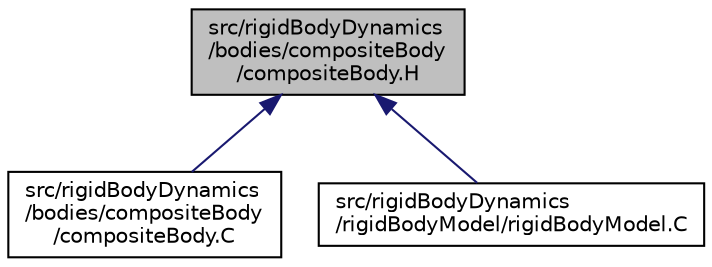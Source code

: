 digraph "src/rigidBodyDynamics/bodies/compositeBody/compositeBody.H"
{
  bgcolor="transparent";
  edge [fontname="Helvetica",fontsize="10",labelfontname="Helvetica",labelfontsize="10"];
  node [fontname="Helvetica",fontsize="10",shape=record];
  Node1 [label="src/rigidBodyDynamics\l/bodies/compositeBody\l/compositeBody.H",height=0.2,width=0.4,color="black", fillcolor="grey75", style="filled", fontcolor="black"];
  Node1 -> Node2 [dir="back",color="midnightblue",fontsize="10",style="solid",fontname="Helvetica"];
  Node2 [label="src/rigidBodyDynamics\l/bodies/compositeBody\l/compositeBody.C",height=0.2,width=0.4,color="black",URL="$a09702.html"];
  Node1 -> Node3 [dir="back",color="midnightblue",fontsize="10",style="solid",fontname="Helvetica"];
  Node3 [label="src/rigidBodyDynamics\l/rigidBodyModel/rigidBodyModel.C",height=0.2,width=0.4,color="black",URL="$a09782.html"];
}
